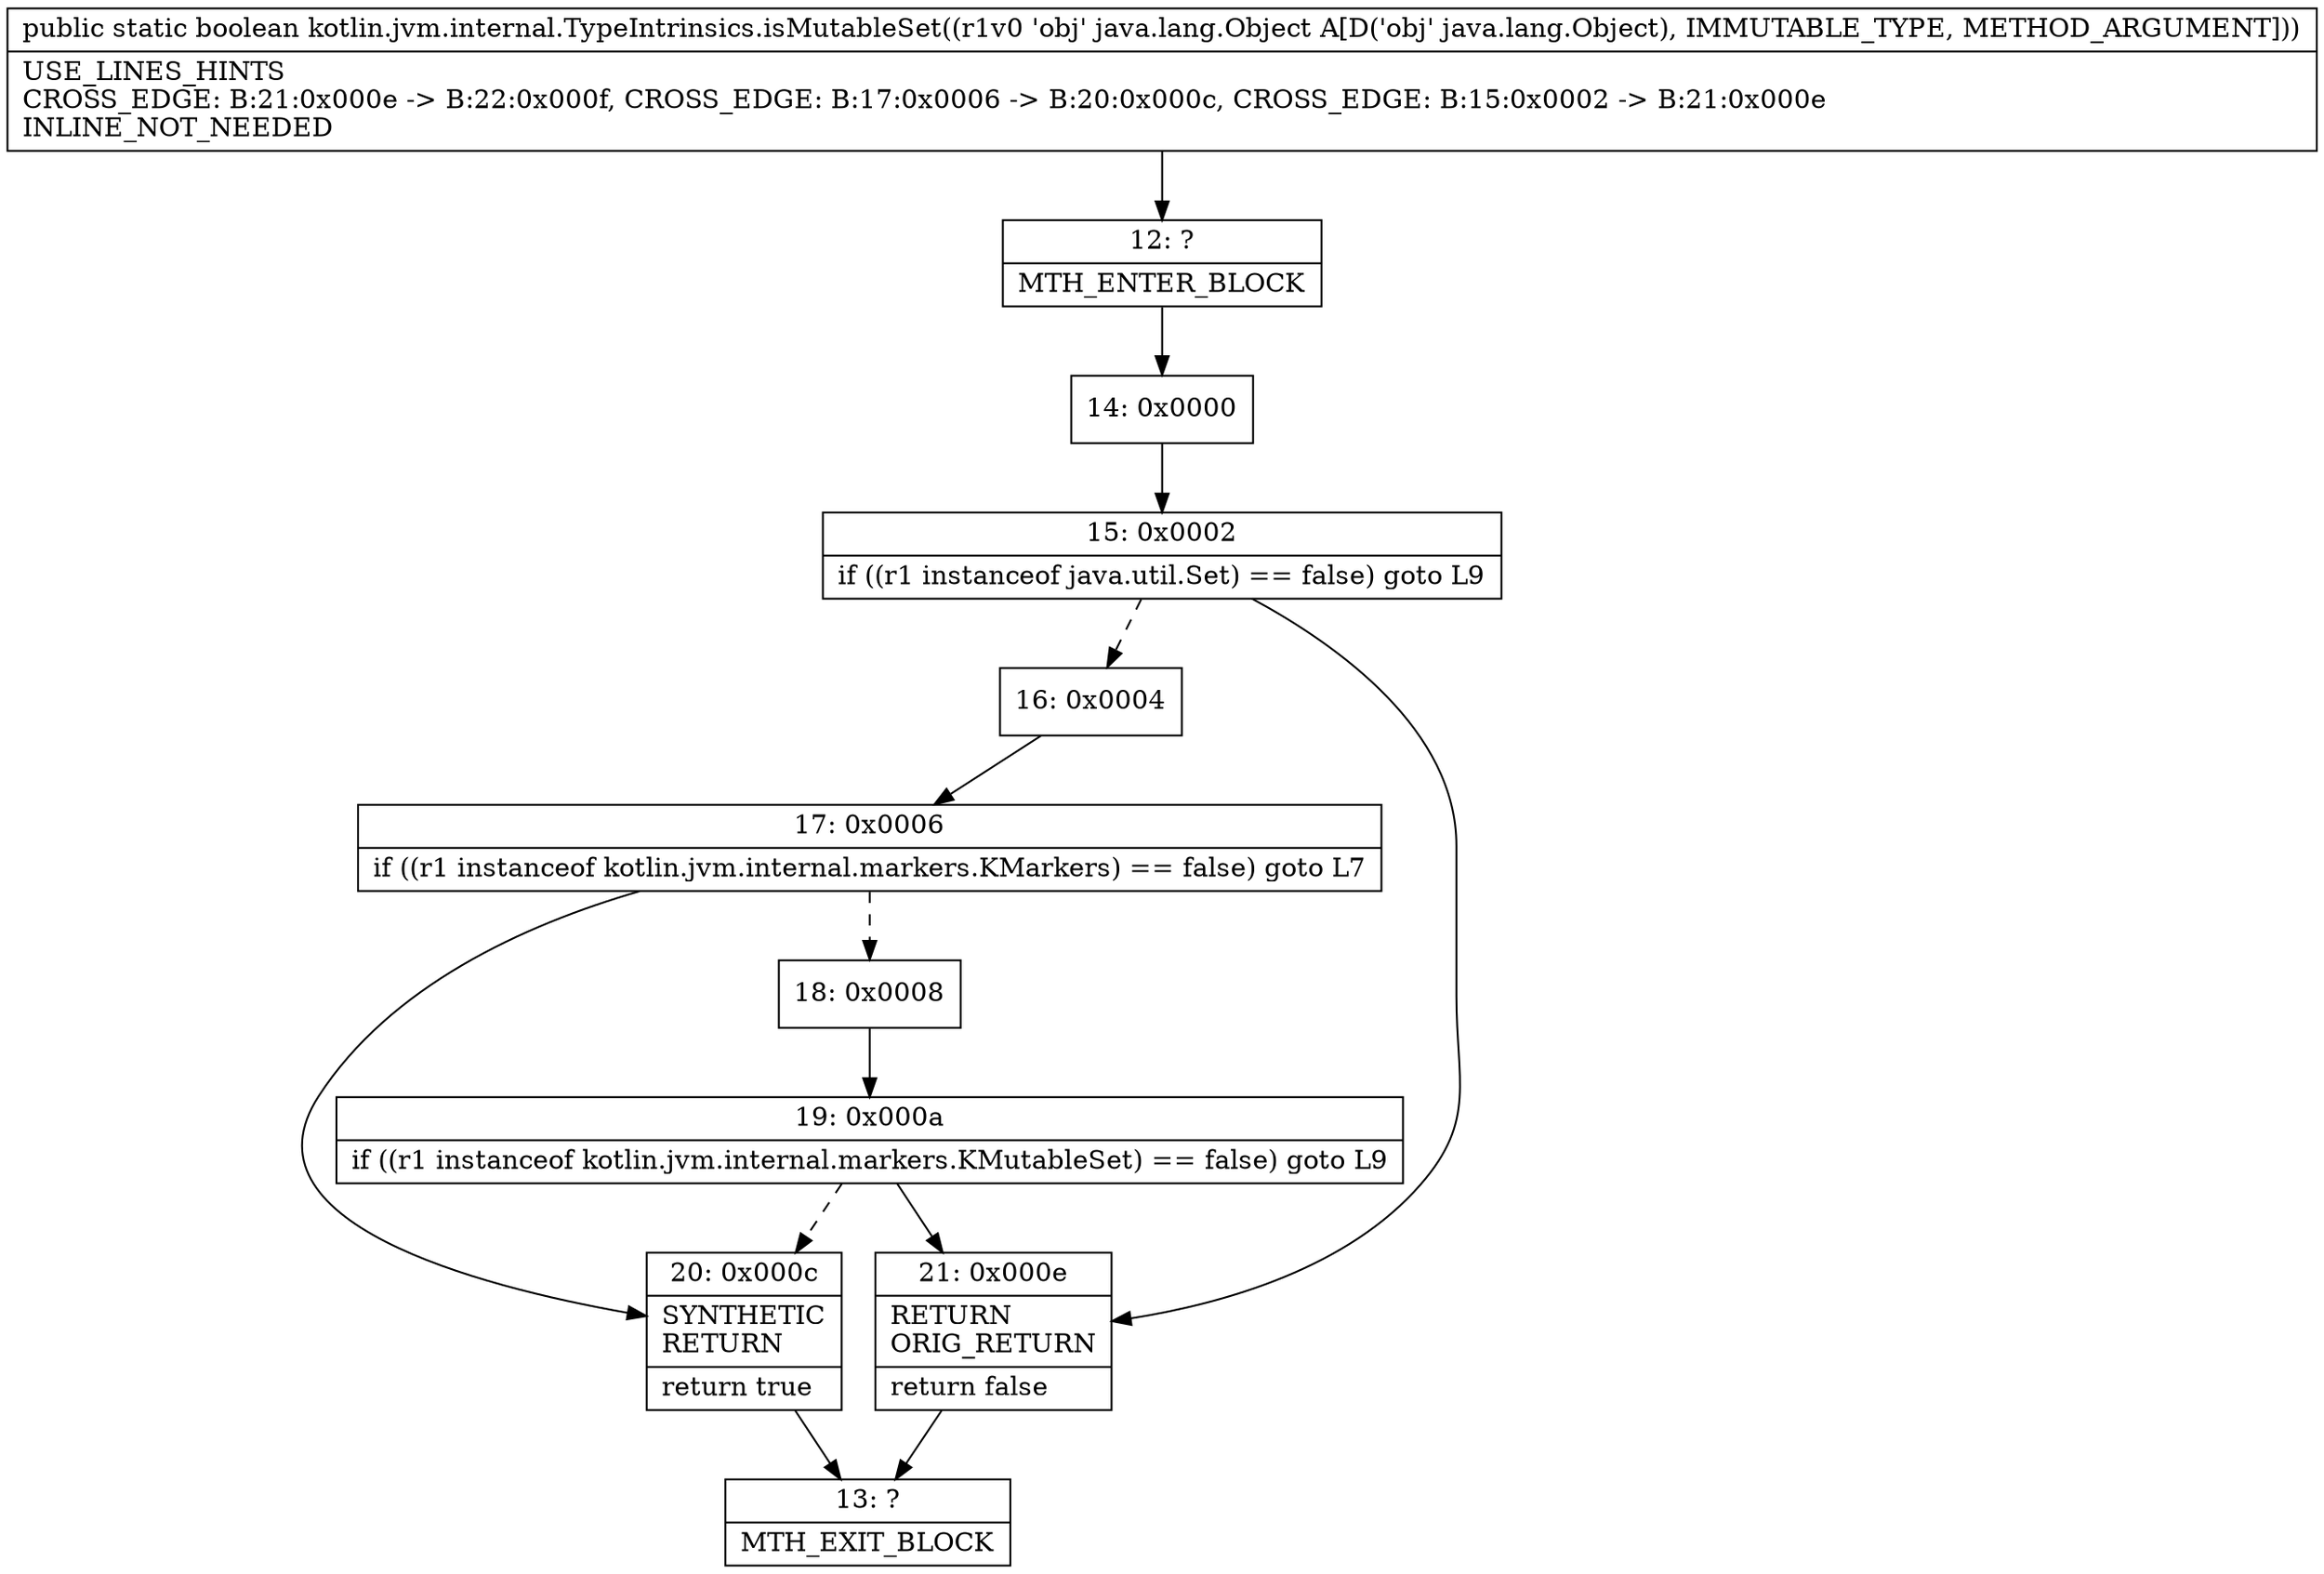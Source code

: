 digraph "CFG forkotlin.jvm.internal.TypeIntrinsics.isMutableSet(Ljava\/lang\/Object;)Z" {
Node_12 [shape=record,label="{12\:\ ?|MTH_ENTER_BLOCK\l}"];
Node_14 [shape=record,label="{14\:\ 0x0000}"];
Node_15 [shape=record,label="{15\:\ 0x0002|if ((r1 instanceof java.util.Set) == false) goto L9\l}"];
Node_16 [shape=record,label="{16\:\ 0x0004}"];
Node_17 [shape=record,label="{17\:\ 0x0006|if ((r1 instanceof kotlin.jvm.internal.markers.KMarkers) == false) goto L7\l}"];
Node_18 [shape=record,label="{18\:\ 0x0008}"];
Node_19 [shape=record,label="{19\:\ 0x000a|if ((r1 instanceof kotlin.jvm.internal.markers.KMutableSet) == false) goto L9\l}"];
Node_20 [shape=record,label="{20\:\ 0x000c|SYNTHETIC\lRETURN\l|return true\l}"];
Node_13 [shape=record,label="{13\:\ ?|MTH_EXIT_BLOCK\l}"];
Node_21 [shape=record,label="{21\:\ 0x000e|RETURN\lORIG_RETURN\l|return false\l}"];
MethodNode[shape=record,label="{public static boolean kotlin.jvm.internal.TypeIntrinsics.isMutableSet((r1v0 'obj' java.lang.Object A[D('obj' java.lang.Object), IMMUTABLE_TYPE, METHOD_ARGUMENT]))  | USE_LINES_HINTS\lCROSS_EDGE: B:21:0x000e \-\> B:22:0x000f, CROSS_EDGE: B:17:0x0006 \-\> B:20:0x000c, CROSS_EDGE: B:15:0x0002 \-\> B:21:0x000e\lINLINE_NOT_NEEDED\l}"];
MethodNode -> Node_12;Node_12 -> Node_14;
Node_14 -> Node_15;
Node_15 -> Node_16[style=dashed];
Node_15 -> Node_21;
Node_16 -> Node_17;
Node_17 -> Node_18[style=dashed];
Node_17 -> Node_20;
Node_18 -> Node_19;
Node_19 -> Node_20[style=dashed];
Node_19 -> Node_21;
Node_20 -> Node_13;
Node_21 -> Node_13;
}

